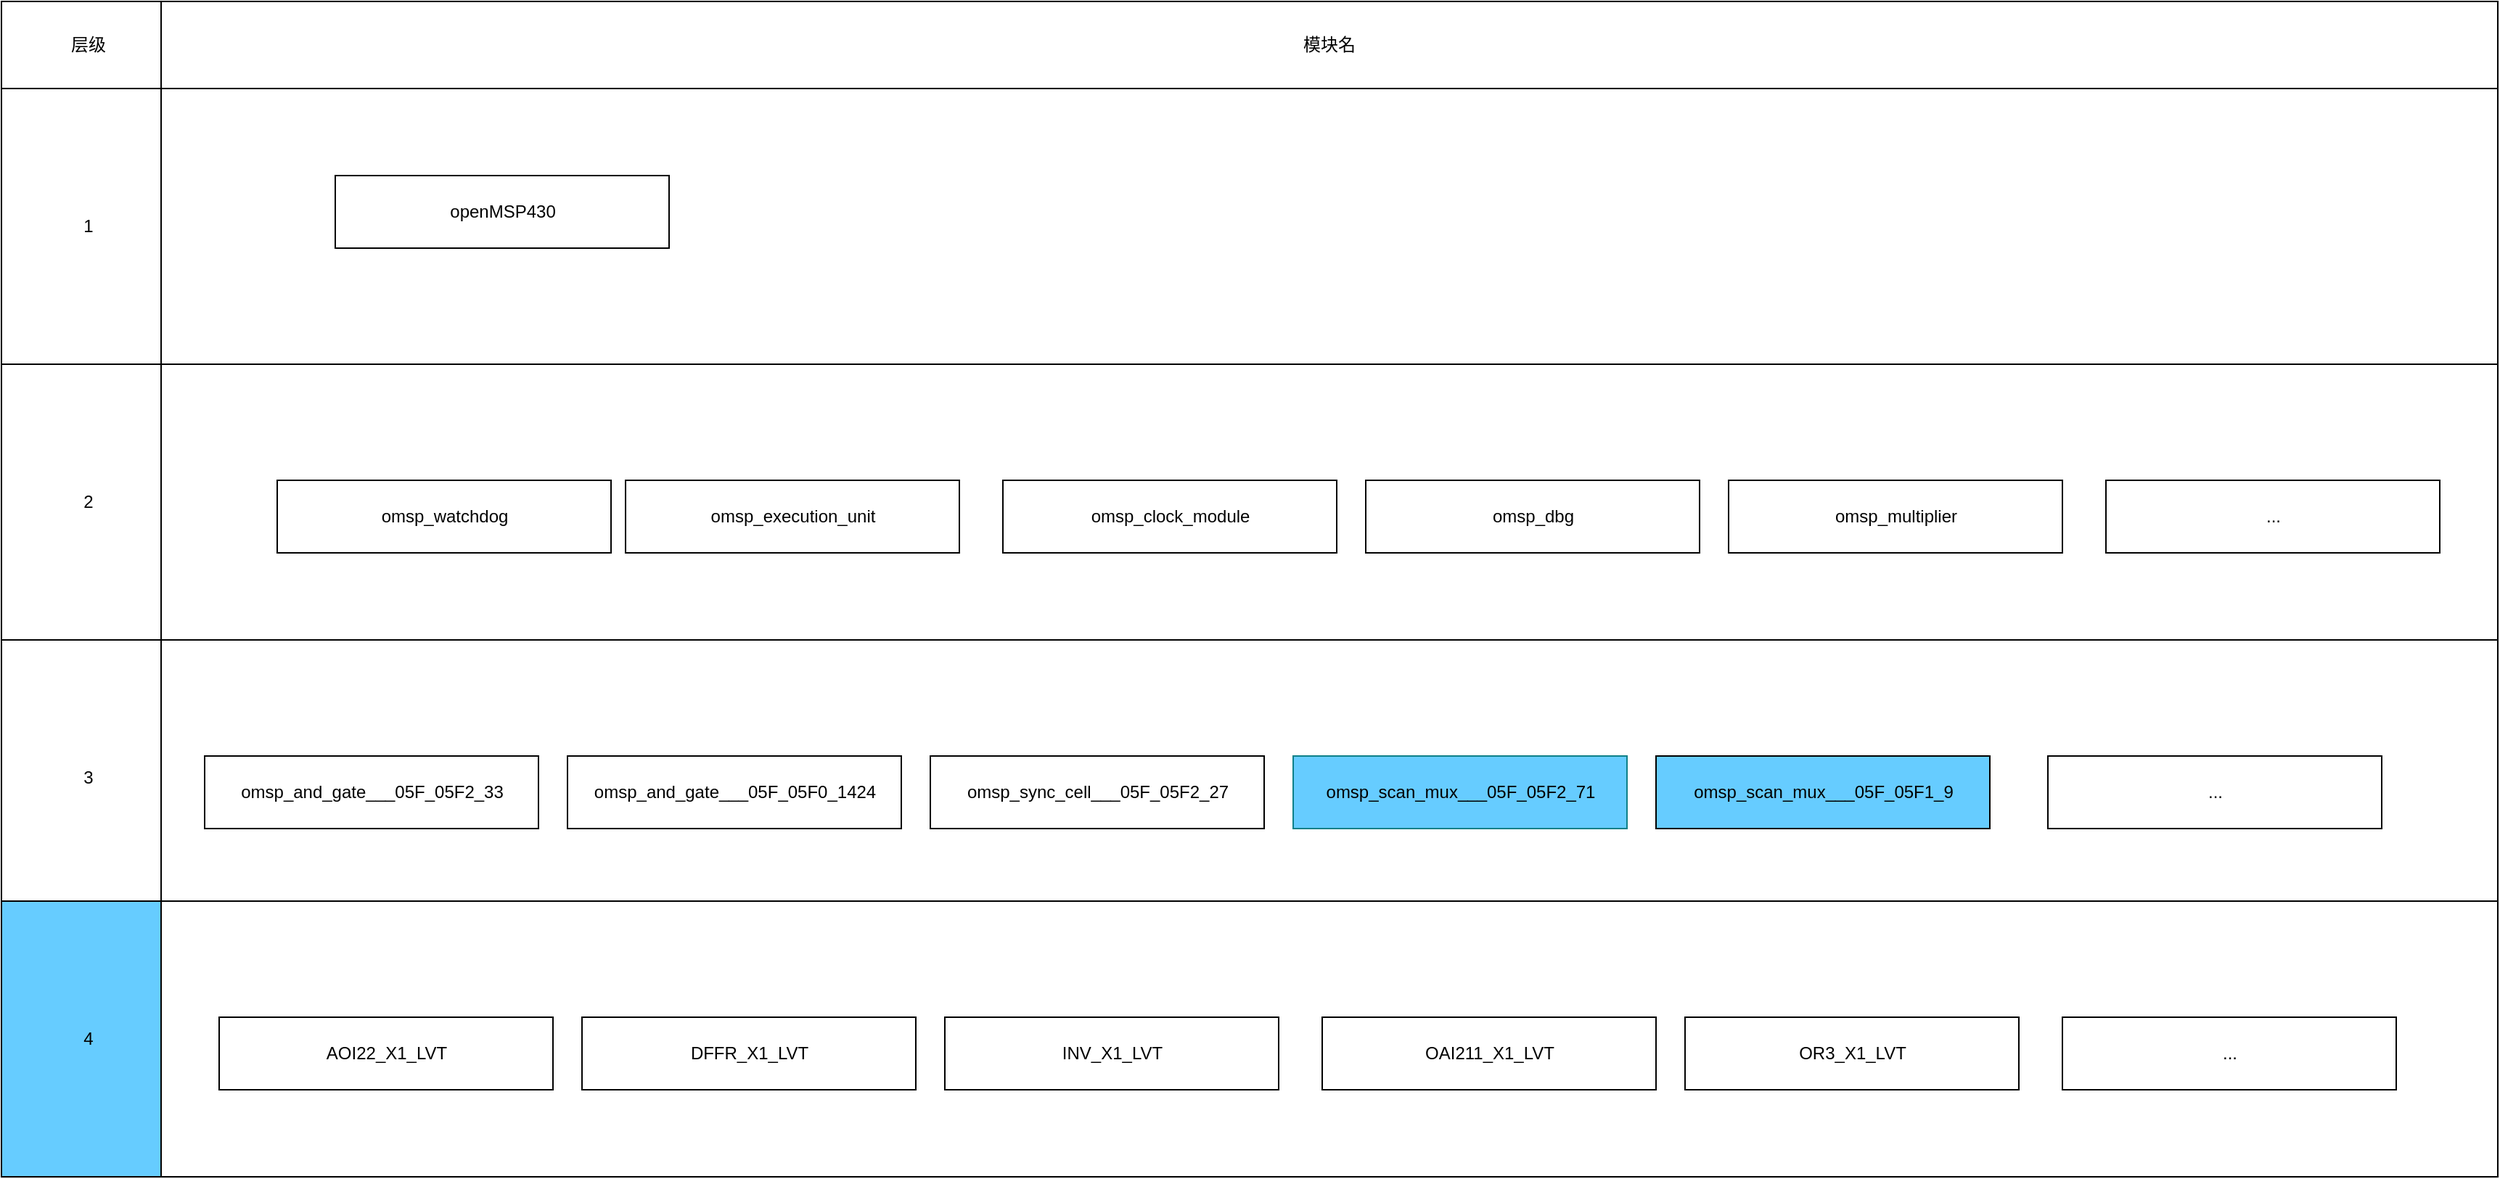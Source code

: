 <mxfile>
    <diagram id="u_RkFO07nyA1GicoJsF7" name="第 1 页">
        <mxGraphModel dx="2356" dy="784" grid="1" gridSize="10" guides="1" tooltips="1" connect="1" arrows="1" fold="1" page="1" pageScale="1" pageWidth="850" pageHeight="1100" math="0" shadow="0">
            <root>
                <mxCell id="0"/>
                <mxCell id="1" parent="0"/>
                <mxCell id="34" value="" style="group" parent="1" vertex="1" connectable="0">
                    <mxGeometry x="-270" y="150" width="1720" height="190" as="geometry"/>
                </mxCell>
                <mxCell id="40" value="" style="group" parent="34" vertex="1" connectable="0">
                    <mxGeometry width="1720" height="190" as="geometry"/>
                </mxCell>
                <mxCell id="35" value="1" style="rounded=0;whiteSpace=wrap;html=1;" parent="40" vertex="1">
                    <mxGeometry width="120" height="190" as="geometry"/>
                </mxCell>
                <mxCell id="36" value="" style="rounded=0;whiteSpace=wrap;html=1;" parent="40" vertex="1">
                    <mxGeometry x="110" width="1610" height="190" as="geometry"/>
                </mxCell>
                <mxCell id="20" value="openMSP430" style="html=1;container=1;" parent="40" vertex="1">
                    <mxGeometry x="230" y="60" width="230" height="50" as="geometry"/>
                </mxCell>
                <mxCell id="33" value="" style="group" parent="1" vertex="1" connectable="0">
                    <mxGeometry x="-270" y="90" width="1720" height="60" as="geometry"/>
                </mxCell>
                <mxCell id="31" value="层级" style="rounded=0;whiteSpace=wrap;html=1;" parent="33" vertex="1">
                    <mxGeometry width="120" height="60" as="geometry"/>
                </mxCell>
                <mxCell id="32" value="模块名" style="rounded=0;whiteSpace=wrap;html=1;" parent="33" vertex="1">
                    <mxGeometry x="110" width="1610" height="60" as="geometry"/>
                </mxCell>
                <mxCell id="37" value="" style="group" parent="1" vertex="1" connectable="0">
                    <mxGeometry x="-270" y="340" width="1720" height="190" as="geometry"/>
                </mxCell>
                <mxCell id="44" value="" style="group" parent="37" vertex="1" connectable="0">
                    <mxGeometry width="1720" height="190" as="geometry"/>
                </mxCell>
                <mxCell id="38" value="2" style="rounded=0;whiteSpace=wrap;html=1;" parent="44" vertex="1">
                    <mxGeometry width="120" height="190" as="geometry"/>
                </mxCell>
                <mxCell id="39" value="" style="rounded=0;whiteSpace=wrap;html=1;" parent="44" vertex="1">
                    <mxGeometry x="110" width="1610" height="190" as="geometry"/>
                </mxCell>
                <mxCell id="30" value="" style="group" parent="44" vertex="1" connectable="0">
                    <mxGeometry x="190" y="80" width="1490" height="50" as="geometry"/>
                </mxCell>
                <mxCell id="14" value="omsp_watchdog" style="html=1;" parent="30" vertex="1">
                    <mxGeometry width="230" height="50" as="geometry"/>
                </mxCell>
                <mxCell id="15" value="omsp_execution_unit" style="html=1;" parent="30" vertex="1">
                    <mxGeometry x="240" width="230" height="50" as="geometry"/>
                </mxCell>
                <mxCell id="16" value="omsp_clock_module" style="html=1;" parent="30" vertex="1">
                    <mxGeometry x="500" width="230" height="50" as="geometry"/>
                </mxCell>
                <mxCell id="17" value="omsp_dbg" style="html=1;" parent="30" vertex="1">
                    <mxGeometry x="750" width="230" height="50" as="geometry"/>
                </mxCell>
                <mxCell id="18" value="omsp_multiplier" style="html=1;" parent="30" vertex="1">
                    <mxGeometry x="1000" width="230" height="50" as="geometry"/>
                </mxCell>
                <mxCell id="19" value="..." style="html=1;" parent="30" vertex="1">
                    <mxGeometry x="1260" width="230" height="50" as="geometry"/>
                </mxCell>
                <mxCell id="41" value="" style="group;fillColor=#b1ddf0;strokeColor=#10739e;" parent="1" vertex="1" connectable="0">
                    <mxGeometry x="-270" y="530" width="1720" height="190" as="geometry"/>
                </mxCell>
                <mxCell id="48" value="" style="group" parent="41" vertex="1" connectable="0">
                    <mxGeometry width="1720" height="190" as="geometry"/>
                </mxCell>
                <mxCell id="42" value="3" style="rounded=0;whiteSpace=wrap;html=1;" parent="48" vertex="1">
                    <mxGeometry width="120" height="190" as="geometry"/>
                </mxCell>
                <mxCell id="43" value="" style="rounded=0;whiteSpace=wrap;html=1;" parent="48" vertex="1">
                    <mxGeometry x="110" width="1610" height="190" as="geometry"/>
                </mxCell>
                <mxCell id="29" value="" style="group" parent="48" vertex="1" connectable="0">
                    <mxGeometry x="140" y="80" width="1500" height="50" as="geometry"/>
                </mxCell>
                <mxCell id="8" value="omsp_and_gate___05F_05F2_33" style="html=1;" parent="29" vertex="1">
                    <mxGeometry width="230" height="50" as="geometry"/>
                </mxCell>
                <mxCell id="9" value="omsp_and_gate___05F_05F0_1424" style="html=1;" parent="29" vertex="1">
                    <mxGeometry x="250" width="230" height="50" as="geometry"/>
                </mxCell>
                <mxCell id="10" value="omsp_sync_cell___05F_05F2_27" style="html=1;" parent="29" vertex="1">
                    <mxGeometry x="500" width="230" height="50" as="geometry"/>
                </mxCell>
                <mxCell id="11" value="omsp_scan_mux___05F_05F2_71" style="html=1;fillColor=#66CCFF;strokeColor=#0e8088;" parent="29" vertex="1">
                    <mxGeometry x="750" width="230" height="50" as="geometry"/>
                </mxCell>
                <mxCell id="12" value="omsp_scan_mux___05F_05F1_9" style="html=1;fillColor=#66CCFF;" parent="29" vertex="1">
                    <mxGeometry x="1000" width="230" height="50" as="geometry"/>
                </mxCell>
                <mxCell id="13" value="..." style="html=1;" parent="29" vertex="1">
                    <mxGeometry x="1270" width="230" height="50" as="geometry"/>
                </mxCell>
                <mxCell id="45" value="" style="group" parent="1" vertex="1" connectable="0">
                    <mxGeometry x="-270" y="710" width="1720" height="190" as="geometry"/>
                </mxCell>
                <mxCell id="46" value="4" style="rounded=0;whiteSpace=wrap;html=1;fillColor=#66CCFF;" parent="45" vertex="1">
                    <mxGeometry width="120" height="190" as="geometry"/>
                </mxCell>
                <mxCell id="47" value="" style="rounded=0;whiteSpace=wrap;html=1;" parent="45" vertex="1">
                    <mxGeometry x="110" width="1610" height="190" as="geometry"/>
                </mxCell>
                <mxCell id="27" value="" style="group" parent="45" vertex="1" connectable="0">
                    <mxGeometry x="150" y="80" width="1500" height="50" as="geometry"/>
                </mxCell>
                <mxCell id="21" value="AOI22_X1_LVT" style="html=1;" parent="27" vertex="1">
                    <mxGeometry width="230" height="50" as="geometry"/>
                </mxCell>
                <mxCell id="22" value="DFFR_X1_LVT" style="html=1;" parent="27" vertex="1">
                    <mxGeometry x="250" width="230" height="50" as="geometry"/>
                </mxCell>
                <mxCell id="23" value="INV_X1_LVT" style="html=1;" parent="27" vertex="1">
                    <mxGeometry x="500" width="230" height="50" as="geometry"/>
                </mxCell>
                <mxCell id="24" value="OAI211_X1_LVT" style="html=1;" parent="27" vertex="1">
                    <mxGeometry x="760" width="230" height="50" as="geometry"/>
                </mxCell>
                <mxCell id="25" value="OR3_X1_LVT" style="html=1;" parent="27" vertex="1">
                    <mxGeometry x="1010" width="230" height="50" as="geometry"/>
                </mxCell>
                <mxCell id="26" value="..." style="html=1;" parent="27" vertex="1">
                    <mxGeometry x="1270" width="230" height="50" as="geometry"/>
                </mxCell>
            </root>
        </mxGraphModel>
    </diagram>
</mxfile>